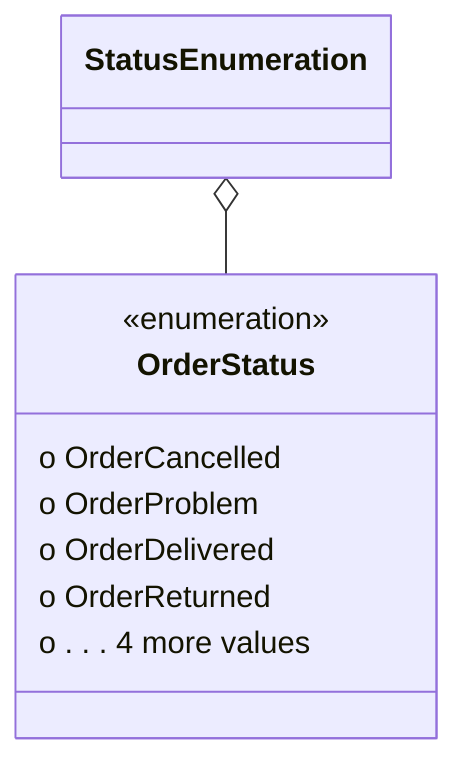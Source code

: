 classDiagram
StatusEnumeration o-- OrderStatus
  class OrderStatus {
<<enumeration>>
  o OrderCancelled
  o OrderProblem
  o OrderDelivered
  o OrderReturned
  o . . . 4 more values
}